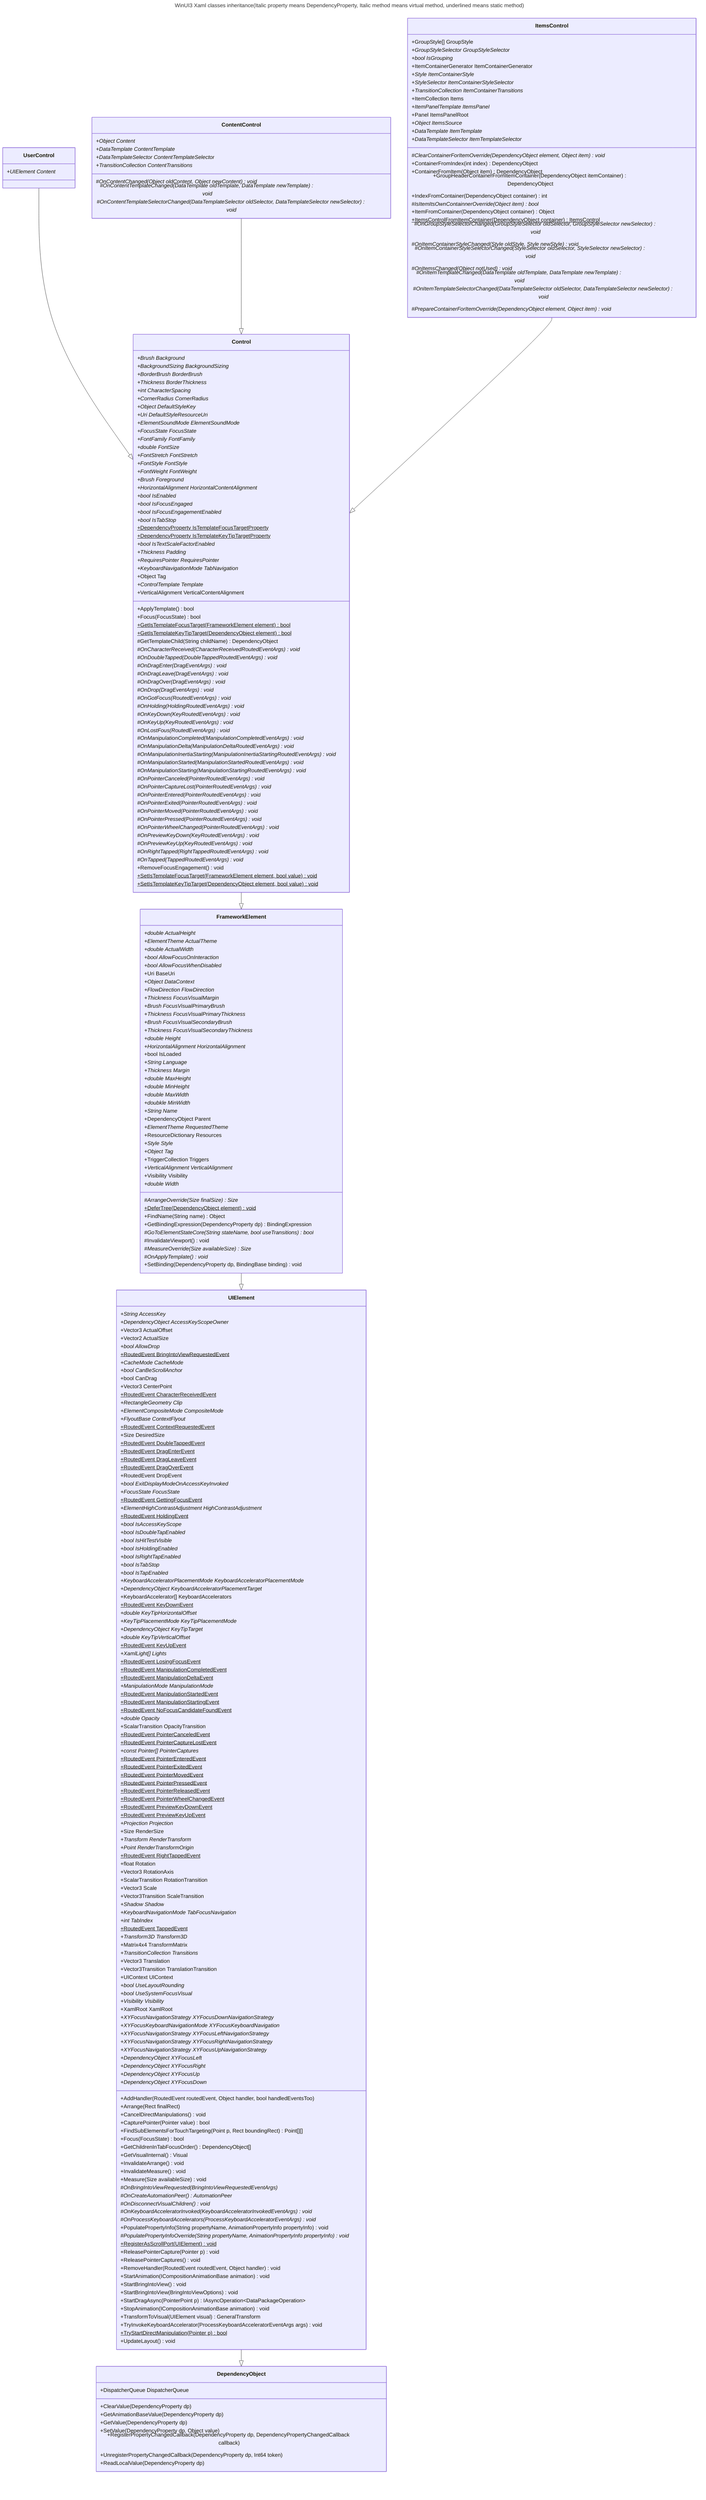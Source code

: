 ---
title: WinUI3 Xaml classes inheritance(Italic property means DependencyProperty, Italic method means virtual method, underlined means static method)
---
classDiagram
    class DependencyObject{
        +DispatcherQueue DispatcherQueue
        +ClearValue(DependencyProperty dp)
        +GetAnimationBaseValue(DependencyProperty dp)
        +GetValue(DependencyProperty dp)
        +SetValue(DependencyProperty dp, Object value)
        +RegisterPropertyChangedCallback(DependencyProperty dp, DependencyPropertyChangedCallback callback)
        +UnregisterPropertyChangedCallback(DependencyProperty dp, Int64 token)
        +ReadLocalValue(DependencyProperty dp)
    }

    class UIElement{
        +String AccessKey*
        +DependencyObject AccessKeyScopeOwner*
        +Vector3 ActualOffset
        +Vector2 ActualSize
        +bool AllowDrop*
        +RoutedEvent BringIntoViewRequestedEvent$
        +CacheMode CacheMode*
        +bool CanBeScrollAnchor*
        +bool CanDrag
        +Vector3 CenterPoint
        +RoutedEvent CharacterReceivedEvent$
        +RectangleGeometry Clip*
        +ElementCompositeMode CompositeMode*
        +FlyoutBase ContextFlyout*
        +RoutedEvent ContextRequestedEvent$
        +Size DesiredSize
        +RoutedEvent DoubleTappedEvent$
        +RoutedEvent DragEnterEvent$
        +RoutedEvent DragLeaveEvent$
        +RoutedEvent DragOverEvent$
        +RoutedEvent DropEvent
        +bool ExitDisplayModeOnAccessKeyInvoked*
        +FocusState FocusState*
        +RoutedEvent GettingFocusEvent$
        +ElementHighContrastAdjustment HighContrastAdjustment*
        +RoutedEvent HoldingEvent$
        +bool IsAccessKeyScope*
        +bool IsDoubleTapEnabled*
        +bool IsHitTestVisible*
        +bool IsHoldingEnabled*
        +bool IsRightTapEnabled*
        +bool IsTabStop*
        +bool IsTapEnabled*
        +KeyboardAcceleratorPlacementMode KeyboardAcceleratorPlacementMode*
        +DependencyObject KeyboardAcceleratorPlacementTarget*
        +KeyboardAccelerator[] KeyboardAccelerators
        +RoutedEvent KeyDownEvent$
        +double KeyTipHorizontalOffset*
        +KeyTipPlacementMode KeyTipPlacementMode*
        +DependencyObject KeyTipTarget*
        +double KeyTipVerticalOffset*
        +RoutedEvent KeyUpEvent$
        +XamlLight[] Lights*
        +RoutedEvent LosingFocusEvent$
        +RoutedEvent ManipulationCompletedEvent$
        +RoutedEvent ManipulationDeltaEvent$
        +ManipulationMode ManipulationMode*
        +RoutedEvent ManipulationStartedEvent$
        +RoutedEvent ManipulationStartingEvent$
        +RoutedEvent NoFocusCandidateFoundEvent$
        +double Opacity*
        +ScalarTransition OpacityTransition
        +RoutedEvent PointerCanceledEvent$
        +RoutedEvent PointerCaptureLostEvent$
        +const Pointer[] PointerCaptures*
        +RoutedEvent PointerEnteredEvent$
        +RoutedEvent PointerExitedEvent$
        +RoutedEvent PointerMovedEvent$
        +RoutedEvent PointerPressedEvent$
        +RoutedEvent PointerReleasedEvent$
        +RoutedEvent PointerWheelChangedEvent$
        +RoutedEvent PreviewKeyDownEvent$
        +RoutedEvent PreviewKeyUpEvent$
        +Projection Projection*
        +Size RenderSize
        +Transform RenderTransform*
        +Point RenderTransformOrigin*
        +RoutedEvent RightTappedEvent$
        +float Rotation
        +Vector3 RotationAxis
        +ScalarTransition RotationTransition
        +Vector3 Scale
        +Vector3Transition ScaleTransition
        +Shadow Shadow*
        +KeyboardNavigationMode TabFocusNavigation*
        +int TabIndex*
        +RoutedEvent TappedEvent$
        +Transform3D Transform3D*
        +Matrix4x4 TransformMatrix
        +TransitionCollection Transitions*
        +Vector3 Translation
        +Vector3Transition TranslationTransition
        +UIContext UIContext
        +bool UseLayoutRounding*
        +bool UseSystemFocusVisual*
        +Visibility Visibility*
        +XamlRoot XamlRoot
        +XYFocusNavigationStrategy XYFocusDownNavigationStrategy*
        +XYFocusKeyboardNavigationMode XYFocusKeyboardNavigation*
        +XYFocusNavigationStrategy XYFocusLeftNavigationStrategy*
        +XYFocusNavigationStrategy XYFocusRightNavigationStrategy*
        +XYFocusNavigationStrategy XYFocusUpNavigationStrategy*
        +DependencyObject XYFocusLeft*
        +DependencyObject XYFocusRight*
        +DependencyObject XYFocusUp*
        +DependencyObject XYFocusDown*

        +AddHandler(RoutedEvent routedEvent, Object handler, bool handledEventsToo)
        +Arrange(Rect finalRect)
        +CancelDirectManipulations() void
        +CapturePointer(Pointer value) bool
        +FindSubElementsForTouchTargeting(Point p, Rect boundingRect) Point[][]
        +Focus(FocusState) bool
        +GetChildrenInTabFocusOrder() DependencyObject[]
        +GetVisualInternal() Visual
        +InvalidateArrange() void
        +InvalidateMeasure() void
        +Measure(Size availableSize) void
        #OnBringIntoViewRequested(BringIntoViewRequestedEventArgs)*
        #OnCreateAutomationPeer() AutomationPeer*
        #OnDisconnectVisualChildren() void*
        #OnKeyboardAcceleratorInvoked(KeyboardAcceleratorInvokedEventArgs) void*
        #OnProcessKeyboardAccelerators(ProcessKeyboardAcceleratorEventArgs) void*
        +PopulatePropertyInfo(String propertyName, AnimationPropertyInfo propertyInfo) void
        #PopulatePropertyInfoOverride(String propertyName, AnimationPropertyInfo propertyInfo) void*
        +RegisterAsScrollPort(UIElement) void$
        +ReleasePointerCapture(Pointer p) void
        +ReleasePointerCaptures() void
        +RemoveHandler(RoutedEvent routedEvent, Object handler) void
        +StartAnimation(ICompositionAnimationBase animation) void
        +StartBringIntoView() void
        +StartBringIntoView(BringIntoViewOptions) void
        +StartDragAsync(PointerPoint p) IAsyncOperation~DataPackageOperation~
        +StopAnimation(ICompositionAnimationBase animation) void
        +TransformToVisual(UIElement visual) GeneralTransform
        +TryInvokeKeyboardAccelerator(ProcessKeyboardAcceleratorEventArgs args) void
        +TryStartDirectManipulation(Pointer p) bool$
        +UpdateLayout() void
    }

    class FrameworkElement{
        +double ActualHeight*
        +ElementTheme ActualTheme*
        +double ActualWidth*
        +bool AllowFocusOnInteraction*
        +bool AllowFocusWhenDisabled*
        +Uri BaseUri
        +Object DataContext*
        +FlowDirection FlowDirection*
        +Thickness FocusVisualMargin*
        +Brush FocusVisualPrimaryBrush*
        +Thickness FocusVisualPrimaryThickness*
        +Brush FocusVisualSecondaryBrush*
        +Thickness FocusVisualSecondaryThickness*
        +double Height*
        +HorizontalAlignment HorizontalAlignment*
        +bool IsLoaded
        +String Language*
        +Thickness Margin*
        +double MaxHeight*
        +double MinHeight*
        +double MaxWidth*
        +doubkle MinWidth*
        +String Name*
        +DependencyObject Parent
        +ElementTheme RequestedTheme*
        +ResourceDictionary Resources
        +Style Style*
        +Object Tag*
        +TriggerCollection Triggers
        +VerticalAlignment VerticalAlignment*
        +Visibility Visibility
        +double Width*

        #ArrangeOverride(Size finalSize) Size*
        +DeferTree(DependencyObject element) void$
        +FindName(String name) Object
        +GetBindingExpression(DependencyProperty dp) BindingExpression
        #GoToElementStateCore(String stateName, bool useTransitions) bool*
        #InvalidateViewport() void
        #MeasureOverride(Size availableSize) Size*
        #OnApplyTemplate() void*
        +SetBinding(DependencyProperty dp, BindingBase binding) void
    }

    class Control{
        +Brush Background*
        +BackgroundSizing BackgroundSizing*
        +BorderBrush BorderBrush*
        +Thickness BorderThickness*
        +int CharacterSpacing*
        +CornerRadius CornerRadius*
        +Object DefaultStyleKey*
        +Uri DefaultStyleResourceUri*
        +ElementSoundMode ElementSoundMode*
        +FocusState FocusState*
        +FontFamily FontFamily*
        +double FontSize*
        +FontStretch FontStretch*
        +FontStyle FontStyle*
        +FontWeight FontWeight*
        +Brush Foreground*
        +HorizontalAlignment HorizontalContentAlignment*
        +bool IsEnabled*
        +bool IsFocusEngaged*
        +bool IsFocusEngagementEnabled*
        +bool IsTabStop*
        +DependencyProperty IsTemplateFocusTargetProperty$
        +DependencyProperty IsTemplateKeyTipTargetProperty$
        +bool IsTextScaleFactorEnabled*
        +Thickness Padding*
        +RequiresPointer RequiresPointer*
        +KeyboardNavigationMode TabNavigation*
        +Object Tag
        +ControlTemplate Template*
        +VerticalAlignment VerticalContentAlignment

        +ApplyTemplate() bool
        +Focus(FocusState) bool
        +GetIsTemplateFocusTarget(FrameworkElement element) bool$
        +GetIsTemplateKeyTipTarget(DependencyObject element) bool$
        #GetTemplateChild(String childName) DependencyObject
        #OnCharacterReceived(CharacterReceivedRoutedEventArgs) void*
        #OnDoubleTapped(DoubleTappedRoutedEventArgs) void*
        #OnDragEnter(DragEventArgs) void*
        #OnDragLeave(DragEventArgs) void*
        #OnDragOver(DragEventArgs) void*
        #OnDrop(DragEventArgs) void*
        #OnGotFocus(RoutedEventArgs) void*
        #OnHolding(HoldingRoutedEventArgs) void*
        #OnKeyDown(KeyRoutedEventArgs) void*
        #OnKeyUp(KeyRoutedEventArgs) void*
        #OnLostFous(RoutedEventArgs) void*
        #OnManipulationCompleted(ManipulationCompletedEventArgs) void*
        #OnManipulationDelta(ManipulationDeltaRoutedEventArgs) void*
        #OnManipulationInertiaStarting(ManipulationInertiaStartingRoutedEventArgs) void*
        #OnManipulationStarted(ManipulationStartedRoutedEventArgs) void*
        #OnManipulationStarting(ManipulationStartingRoutedEventArgs) void*
        #OnPointerCanceled(PointerRoutedEventArgs) void*
        #OnPointerCaptureLost(PointerRoutedEventArgs) void*
        #OnPointerEntered(PointerRoutedEventArgs) void*
        #OnPointerExited(PointerRoutedEventArgs) void*
        #OnPointerMoved(PointerRoutedEventArgs) void*
        #OnPointerPressed(PointerRoutedEventArgs) void*
        #OnPointerWheelChanged(PointerRoutedEventArgs) void*
        #OnPreviewKeyDown(KeyRoutedEventArgs) void*
        #OnPreviewKeyUp(KeyRoutedEventArgs) void*
        #OnRightTapped(RightTappedRoutedEventArgs) void*
        #OnTapped(TappedRoutedEventArgs) void*
        +RemoveFocusEngagement() void
        +SetIsTemplateFocusTarget(FrameworkElement element, bool value) void$
        +SetIsTemplateKeyTipTarget(DependencyObject element, bool value) void$
    }

    class UserControl{
        +UIElement Content*
    }

    class ContentControl{
        +Object Content*
        +DataTemplate ContentTemplate*
        +DataTemplateSelector ContentTemplateSelector*
        +TransitionCollection ContentTransitions*

        #OnContentChanged(Object oldContent, Object newContent) void*
        #OnContentTemplateChanged(DataTemplate oldTemplate, DataTemplate newTemplate) void*
        #OnContentTemplateSelectorChanged(DataTemplateSelector oldSelector, DataTemplateSelector newSelector) void*
    }

    class ItemsControl{
        +GroupStyle[] GroupStyle
        +GroupStyleSelector GroupStyleSelector*
        +bool IsGrouping*
        +ItemContainerGenerator ItemContainerGenerator
        +Style ItemContainerStyle*
        +StyleSelector ItemContainerStyleSelector*
        +TransitionCollection ItemContainerTransitions*
        +ItemCollection Items
        +ItemPanelTemplate ItemsPanel*
        +Panel ItemsPanelRoot
        +Object ItemsSource*
        +DataTemplate ItemTemplate*
        +DataTemplateSelector ItemTemplateSelector*

        #ClearContainerForItemOverride(DependencyObject element, Object item) void*
        +ContainerFromIndex(int index) DependencyObject
        +ContainerFromItem(Object item) DependencyObject
        +GroupHeaderContainerFromItemContainer(DependencyObject itemContainer) DependencyObject
        +IndexFromContainer(DependencyObject container) int
        #IsItemItsOwnContainnerOverride(Object item) bool*
        +ItemFromContainer(DependencyObject container) Object
        +ItemsControlFromItemContainer(DependencyObject container) ItemsControl$
        #OnGroupStyleSelectorChanged(GroupStyleSelector oldSelector, GroupStyleSelector newSelector) void*
        #OnItemContainerStyleChanged(Style oldStyle, Style newStyle) void*
        #OnItemContainerStyleSelectorChanged(StyleSelector oldSelector, StyleSelector newSelector) void*
        #OnItemsChanged(Object notUsed) void*
        #OnItemTemplateChanged(DataTemplate oldTemplate, DataTemplate newTemplate) void*
        #OnItemTemplateSelectorChanged(DataTemplateSelector oldSelector, DataTemplateSelector newSelector) void*
        #PrepareContainerForItemOverride(DependencyObject element, Object item) void*
    }

    UIElement --|> DependencyObject
    FrameworkElement --|> UIElement
    Control --|> FrameworkElement
    UserControl --|> Control
    ContentControl --|> Control
    ItemsControl --|> Control